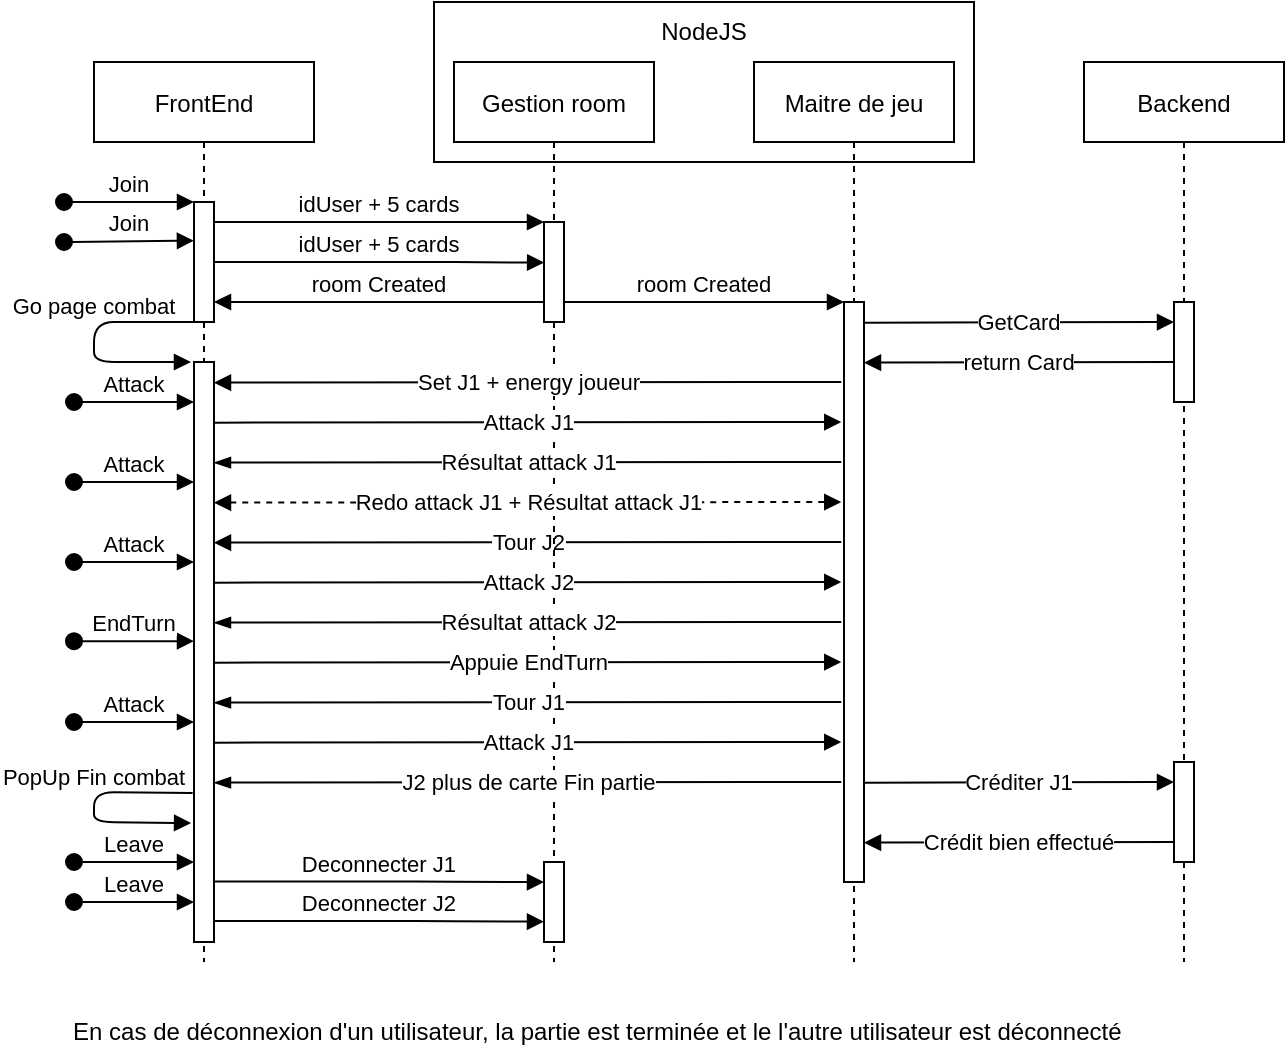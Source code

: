 <mxfile version="20.5.3" type="github">
  <diagram id="kgpKYQtTHZ0yAKxKKP6v" name="Page-1">
    <mxGraphModel dx="1038" dy="543" grid="1" gridSize="10" guides="1" tooltips="1" connect="1" arrows="1" fold="1" page="1" pageScale="1" pageWidth="850" pageHeight="1100" math="0" shadow="0">
      <root>
        <mxCell id="0" />
        <mxCell id="1" parent="0" />
        <mxCell id="1hZzdGv6un44EhhmBNsw-35" value="" style="rounded=0;whiteSpace=wrap;html=1;" vertex="1" parent="1">
          <mxGeometry x="290" y="50" width="270" height="80" as="geometry" />
        </mxCell>
        <mxCell id="3nuBFxr9cyL0pnOWT2aG-1" value="FrontEnd" style="shape=umlLifeline;perimeter=lifelinePerimeter;container=1;collapsible=0;recursiveResize=0;rounded=0;shadow=0;strokeWidth=1;" parent="1" vertex="1">
          <mxGeometry x="120" y="80" width="110" height="450" as="geometry" />
        </mxCell>
        <mxCell id="3nuBFxr9cyL0pnOWT2aG-2" value="" style="points=[];perimeter=orthogonalPerimeter;rounded=0;shadow=0;strokeWidth=1;" parent="3nuBFxr9cyL0pnOWT2aG-1" vertex="1">
          <mxGeometry x="50" y="70" width="10" height="60" as="geometry" />
        </mxCell>
        <mxCell id="3nuBFxr9cyL0pnOWT2aG-3" value="Join" style="verticalAlign=bottom;startArrow=oval;endArrow=block;startSize=8;shadow=0;strokeWidth=1;" parent="3nuBFxr9cyL0pnOWT2aG-1" target="3nuBFxr9cyL0pnOWT2aG-2" edge="1">
          <mxGeometry relative="1" as="geometry">
            <mxPoint x="-15" y="70" as="sourcePoint" />
          </mxGeometry>
        </mxCell>
        <mxCell id="1hZzdGv6un44EhhmBNsw-2" value="Join" style="verticalAlign=bottom;startArrow=oval;endArrow=block;startSize=8;shadow=0;strokeWidth=1;entryX=-0.003;entryY=0.322;entryDx=0;entryDy=0;entryPerimeter=0;" edge="1" parent="3nuBFxr9cyL0pnOWT2aG-1" target="3nuBFxr9cyL0pnOWT2aG-2">
          <mxGeometry relative="1" as="geometry">
            <mxPoint x="-15" y="90" as="sourcePoint" />
            <mxPoint x="45" y="90" as="targetPoint" />
          </mxGeometry>
        </mxCell>
        <mxCell id="1hZzdGv6un44EhhmBNsw-5" value="" style="points=[];perimeter=orthogonalPerimeter;rounded=0;shadow=0;strokeWidth=1;" vertex="1" parent="3nuBFxr9cyL0pnOWT2aG-1">
          <mxGeometry x="50" y="150" width="10" height="290" as="geometry" />
        </mxCell>
        <mxCell id="1hZzdGv6un44EhhmBNsw-20" value="Tour J2" style="endArrow=none;html=1;rounded=0;entryX=-0.137;entryY=0.498;entryDx=0;entryDy=0;entryPerimeter=0;startArrow=block;startFill=1;endFill=0;" edge="1" parent="3nuBFxr9cyL0pnOWT2aG-1">
          <mxGeometry width="50" height="50" relative="1" as="geometry">
            <mxPoint x="60" y="240.32" as="sourcePoint" />
            <mxPoint x="373.63" y="240" as="targetPoint" />
          </mxGeometry>
        </mxCell>
        <mxCell id="1hZzdGv6un44EhhmBNsw-42" value="Attack" style="verticalAlign=bottom;startArrow=oval;endArrow=block;startSize=8;shadow=0;strokeWidth=1;" edge="1" parent="3nuBFxr9cyL0pnOWT2aG-1">
          <mxGeometry relative="1" as="geometry">
            <mxPoint x="-10" y="210" as="sourcePoint" />
            <mxPoint x="50" y="210" as="targetPoint" />
          </mxGeometry>
        </mxCell>
        <mxCell id="1hZzdGv6un44EhhmBNsw-43" value="Attack" style="verticalAlign=bottom;startArrow=oval;endArrow=block;startSize=8;shadow=0;strokeWidth=1;" edge="1" parent="3nuBFxr9cyL0pnOWT2aG-1">
          <mxGeometry relative="1" as="geometry">
            <mxPoint x="-10" y="250" as="sourcePoint" />
            <mxPoint x="50" y="250" as="targetPoint" />
          </mxGeometry>
        </mxCell>
        <mxCell id="1hZzdGv6un44EhhmBNsw-44" value="EndTurn" style="verticalAlign=bottom;startArrow=oval;endArrow=block;startSize=8;shadow=0;strokeWidth=1;" edge="1" parent="3nuBFxr9cyL0pnOWT2aG-1">
          <mxGeometry relative="1" as="geometry">
            <mxPoint x="-10" y="289.58" as="sourcePoint" />
            <mxPoint x="50" y="289.58" as="targetPoint" />
          </mxGeometry>
        </mxCell>
        <mxCell id="1hZzdGv6un44EhhmBNsw-51" value="PopUp Fin combat" style="verticalAlign=bottom;endArrow=block;shadow=0;strokeWidth=1;entryX=-0.146;entryY=0.795;entryDx=0;entryDy=0;entryPerimeter=0;exitX=-0.067;exitY=0.743;exitDx=0;exitDy=0;exitPerimeter=0;" edge="1" parent="3nuBFxr9cyL0pnOWT2aG-1" source="1hZzdGv6un44EhhmBNsw-5" target="1hZzdGv6un44EhhmBNsw-5">
          <mxGeometry x="-0.094" relative="1" as="geometry">
            <mxPoint x="55" y="360" as="sourcePoint" />
            <mxPoint x="46.33" y="381.96" as="targetPoint" />
            <Array as="points">
              <mxPoint y="365" />
              <mxPoint y="380" />
            </Array>
            <mxPoint as="offset" />
          </mxGeometry>
        </mxCell>
        <mxCell id="3nuBFxr9cyL0pnOWT2aG-5" value="Gestion room" style="shape=umlLifeline;perimeter=lifelinePerimeter;container=1;collapsible=0;recursiveResize=0;rounded=0;shadow=0;strokeWidth=1;" parent="1" vertex="1">
          <mxGeometry x="300" y="80" width="100" height="450" as="geometry" />
        </mxCell>
        <mxCell id="3nuBFxr9cyL0pnOWT2aG-6" value="" style="points=[];perimeter=orthogonalPerimeter;rounded=0;shadow=0;strokeWidth=1;" parent="3nuBFxr9cyL0pnOWT2aG-5" vertex="1">
          <mxGeometry x="45" y="80" width="10" height="50" as="geometry" />
        </mxCell>
        <mxCell id="1hZzdGv6un44EhhmBNsw-37" value="" style="points=[];perimeter=orthogonalPerimeter;rounded=0;shadow=0;strokeWidth=1;" vertex="1" parent="3nuBFxr9cyL0pnOWT2aG-5">
          <mxGeometry x="45" y="400" width="10" height="40" as="geometry" />
        </mxCell>
        <mxCell id="3nuBFxr9cyL0pnOWT2aG-8" value="idUser + 5 cards" style="verticalAlign=bottom;endArrow=block;entryX=0;entryY=0;shadow=0;strokeWidth=1;" parent="1" source="3nuBFxr9cyL0pnOWT2aG-2" target="3nuBFxr9cyL0pnOWT2aG-6" edge="1">
          <mxGeometry relative="1" as="geometry">
            <mxPoint x="275" y="160" as="sourcePoint" />
          </mxGeometry>
        </mxCell>
        <mxCell id="3nuBFxr9cyL0pnOWT2aG-9" value="room Created" style="verticalAlign=bottom;endArrow=block;shadow=0;strokeWidth=1;" parent="1" source="3nuBFxr9cyL0pnOWT2aG-6" target="3nuBFxr9cyL0pnOWT2aG-2" edge="1">
          <mxGeometry relative="1" as="geometry">
            <mxPoint x="240" y="200" as="sourcePoint" />
            <Array as="points">
              <mxPoint x="200" y="200" />
            </Array>
          </mxGeometry>
        </mxCell>
        <mxCell id="1hZzdGv6un44EhhmBNsw-3" value="idUser + 5 cards" style="verticalAlign=bottom;endArrow=block;shadow=0;strokeWidth=1;entryX=0.006;entryY=0.406;entryDx=0;entryDy=0;entryPerimeter=0;" edge="1" parent="1" source="3nuBFxr9cyL0pnOWT2aG-2" target="3nuBFxr9cyL0pnOWT2aG-6">
          <mxGeometry relative="1" as="geometry">
            <mxPoint x="190" y="190.0" as="sourcePoint" />
            <mxPoint x="340" y="180" as="targetPoint" />
            <Array as="points">
              <mxPoint x="290" y="180" />
            </Array>
          </mxGeometry>
        </mxCell>
        <mxCell id="1hZzdGv6un44EhhmBNsw-7" value="Go page combat" style="verticalAlign=bottom;endArrow=block;shadow=0;strokeWidth=1;entryX=-0.152;entryY=0;entryDx=0;entryDy=0;entryPerimeter=0;" edge="1" parent="1" target="1hZzdGv6un44EhhmBNsw-5">
          <mxGeometry x="-0.094" relative="1" as="geometry">
            <mxPoint x="175" y="210" as="sourcePoint" />
            <mxPoint x="10" y="210" as="targetPoint" />
            <Array as="points">
              <mxPoint x="120" y="210" />
              <mxPoint x="120" y="230" />
            </Array>
            <mxPoint as="offset" />
          </mxGeometry>
        </mxCell>
        <mxCell id="1hZzdGv6un44EhhmBNsw-11" value="Maitre de jeu" style="shape=umlLifeline;perimeter=lifelinePerimeter;container=1;collapsible=0;recursiveResize=0;rounded=0;shadow=0;strokeWidth=1;" vertex="1" parent="1">
          <mxGeometry x="450" y="80" width="100" height="450" as="geometry" />
        </mxCell>
        <mxCell id="1hZzdGv6un44EhhmBNsw-12" value="" style="points=[];perimeter=orthogonalPerimeter;rounded=0;shadow=0;strokeWidth=1;" vertex="1" parent="1hZzdGv6un44EhhmBNsw-11">
          <mxGeometry x="45" y="120" width="10" height="290" as="geometry" />
        </mxCell>
        <mxCell id="1hZzdGv6un44EhhmBNsw-15" value="room Created" style="verticalAlign=bottom;endArrow=none;shadow=0;strokeWidth=1;startArrow=block;startFill=1;endFill=0;" edge="1" parent="1hZzdGv6un44EhhmBNsw-11" source="1hZzdGv6un44EhhmBNsw-12">
          <mxGeometry relative="1" as="geometry">
            <mxPoint x="40" y="120" as="sourcePoint" />
            <mxPoint x="-95" y="120" as="targetPoint" />
            <Array as="points">
              <mxPoint x="-75" y="120" />
            </Array>
          </mxGeometry>
        </mxCell>
        <mxCell id="1hZzdGv6un44EhhmBNsw-28" value="Créditer J1" style="endArrow=block;html=1;rounded=0;startArrow=none;startFill=0;endFill=1;" edge="1" parent="1hZzdGv6un44EhhmBNsw-11">
          <mxGeometry width="50" height="50" relative="1" as="geometry">
            <mxPoint x="55.0" y="360.32" as="sourcePoint" />
            <mxPoint x="210" y="360" as="targetPoint" />
          </mxGeometry>
        </mxCell>
        <mxCell id="1hZzdGv6un44EhhmBNsw-17" value="Attack J1" style="endArrow=block;html=1;rounded=0;entryX=-0.137;entryY=0.498;entryDx=0;entryDy=0;entryPerimeter=0;startArrow=none;startFill=0;endFill=1;" edge="1" parent="1">
          <mxGeometry width="50" height="50" relative="1" as="geometry">
            <mxPoint x="180" y="420.32" as="sourcePoint" />
            <mxPoint x="493.63" y="420.0" as="targetPoint" />
          </mxGeometry>
        </mxCell>
        <mxCell id="1hZzdGv6un44EhhmBNsw-18" value="J2 plus de carte Fin partie" style="endArrow=none;html=1;rounded=0;entryX=-0.137;entryY=0.498;entryDx=0;entryDy=0;entryPerimeter=0;startArrow=blockThin;startFill=1;endFill=0;" edge="1" parent="1">
          <mxGeometry width="50" height="50" relative="1" as="geometry">
            <mxPoint x="180" y="440.32" as="sourcePoint" />
            <mxPoint x="493.63" y="440" as="targetPoint" />
          </mxGeometry>
        </mxCell>
        <mxCell id="1hZzdGv6un44EhhmBNsw-19" value="Redo attack J1 + Résultat attack J1" style="endArrow=block;html=1;rounded=0;entryX=-0.137;entryY=0.498;entryDx=0;entryDy=0;entryPerimeter=0;startArrow=block;startFill=1;endFill=1;dashed=1;" edge="1" parent="1">
          <mxGeometry width="50" height="50" relative="1" as="geometry">
            <mxPoint x="180" y="300.32" as="sourcePoint" />
            <mxPoint x="493.63" y="300" as="targetPoint" />
          </mxGeometry>
        </mxCell>
        <mxCell id="1hZzdGv6un44EhhmBNsw-21" value="Set J1 + energy joueur" style="endArrow=none;html=1;rounded=0;entryX=-0.137;entryY=0.498;entryDx=0;entryDy=0;entryPerimeter=0;startArrow=block;startFill=1;endFill=0;" edge="1" parent="1">
          <mxGeometry width="50" height="50" relative="1" as="geometry">
            <mxPoint x="180" y="240.32" as="sourcePoint" />
            <mxPoint x="493.63" y="240" as="targetPoint" />
          </mxGeometry>
        </mxCell>
        <mxCell id="1hZzdGv6un44EhhmBNsw-22" value="Attack J2" style="endArrow=block;html=1;rounded=0;entryX=-0.137;entryY=0.498;entryDx=0;entryDy=0;entryPerimeter=0;startArrow=none;startFill=0;endFill=1;" edge="1" parent="1">
          <mxGeometry width="50" height="50" relative="1" as="geometry">
            <mxPoint x="180.0" y="340.32" as="sourcePoint" />
            <mxPoint x="493.63" y="340" as="targetPoint" />
          </mxGeometry>
        </mxCell>
        <mxCell id="1hZzdGv6un44EhhmBNsw-23" value="Résultat attack J2" style="endArrow=none;html=1;rounded=0;entryX=-0.137;entryY=0.498;entryDx=0;entryDy=0;entryPerimeter=0;startArrow=blockThin;startFill=1;endFill=0;" edge="1" parent="1">
          <mxGeometry width="50" height="50" relative="1" as="geometry">
            <mxPoint x="180.0" y="360.32" as="sourcePoint" />
            <mxPoint x="493.63" y="360" as="targetPoint" />
          </mxGeometry>
        </mxCell>
        <mxCell id="1hZzdGv6un44EhhmBNsw-24" value="Appuie EndTurn" style="endArrow=block;html=1;rounded=0;entryX=-0.137;entryY=0.498;entryDx=0;entryDy=0;entryPerimeter=0;startArrow=none;startFill=0;endFill=1;" edge="1" parent="1">
          <mxGeometry width="50" height="50" relative="1" as="geometry">
            <mxPoint x="180.0" y="380.32" as="sourcePoint" />
            <mxPoint x="493.63" y="380" as="targetPoint" />
          </mxGeometry>
        </mxCell>
        <mxCell id="1hZzdGv6un44EhhmBNsw-25" value="Tour J1" style="endArrow=none;html=1;rounded=0;entryX=-0.137;entryY=0.498;entryDx=0;entryDy=0;entryPerimeter=0;startArrow=blockThin;startFill=1;endFill=0;" edge="1" parent="1">
          <mxGeometry width="50" height="50" relative="1" as="geometry">
            <mxPoint x="180.0" y="400.32" as="sourcePoint" />
            <mxPoint x="493.63" y="400" as="targetPoint" />
          </mxGeometry>
        </mxCell>
        <mxCell id="1hZzdGv6un44EhhmBNsw-26" value="Attack J1" style="endArrow=block;html=1;rounded=0;entryX=-0.137;entryY=0.498;entryDx=0;entryDy=0;entryPerimeter=0;startArrow=none;startFill=0;endFill=1;" edge="1" parent="1">
          <mxGeometry width="50" height="50" relative="1" as="geometry">
            <mxPoint x="180.0" y="260.32" as="sourcePoint" />
            <mxPoint x="493.63" y="260" as="targetPoint" />
          </mxGeometry>
        </mxCell>
        <mxCell id="1hZzdGv6un44EhhmBNsw-27" value="Résultat attack J1" style="endArrow=none;html=1;rounded=0;entryX=-0.137;entryY=0.498;entryDx=0;entryDy=0;entryPerimeter=0;startArrow=blockThin;startFill=1;endFill=0;" edge="1" parent="1">
          <mxGeometry width="50" height="50" relative="1" as="geometry">
            <mxPoint x="180.0" y="280.32" as="sourcePoint" />
            <mxPoint x="493.63" y="280" as="targetPoint" />
          </mxGeometry>
        </mxCell>
        <mxCell id="1hZzdGv6un44EhhmBNsw-31" value="Backend" style="shape=umlLifeline;perimeter=lifelinePerimeter;container=1;collapsible=0;recursiveResize=0;rounded=0;shadow=0;strokeWidth=1;" vertex="1" parent="1">
          <mxGeometry x="615" y="80" width="100" height="450" as="geometry" />
        </mxCell>
        <mxCell id="1hZzdGv6un44EhhmBNsw-48" value="GetCard" style="endArrow=block;html=1;rounded=0;startArrow=none;startFill=0;endFill=1;" edge="1" parent="1hZzdGv6un44EhhmBNsw-31">
          <mxGeometry width="50" height="50" relative="1" as="geometry">
            <mxPoint x="-110" y="130.32" as="sourcePoint" />
            <mxPoint x="45" y="130" as="targetPoint" />
          </mxGeometry>
        </mxCell>
        <mxCell id="1hZzdGv6un44EhhmBNsw-49" value="" style="points=[];perimeter=orthogonalPerimeter;rounded=0;shadow=0;strokeWidth=1;" vertex="1" parent="1hZzdGv6un44EhhmBNsw-31">
          <mxGeometry x="45" y="120" width="10" height="50" as="geometry" />
        </mxCell>
        <mxCell id="1hZzdGv6un44EhhmBNsw-50" value="return Card" style="endArrow=none;html=1;rounded=0;startArrow=block;startFill=1;endFill=0;" edge="1" parent="1hZzdGv6un44EhhmBNsw-31">
          <mxGeometry width="50" height="50" relative="1" as="geometry">
            <mxPoint x="-110" y="150.32" as="sourcePoint" />
            <mxPoint x="45" y="150" as="targetPoint" />
          </mxGeometry>
        </mxCell>
        <mxCell id="1hZzdGv6un44EhhmBNsw-29" value="" style="points=[];perimeter=orthogonalPerimeter;rounded=0;shadow=0;strokeWidth=1;" vertex="1" parent="1">
          <mxGeometry x="660" y="430" width="10" height="50" as="geometry" />
        </mxCell>
        <mxCell id="1hZzdGv6un44EhhmBNsw-30" value="Crédit bien effectué" style="endArrow=none;html=1;rounded=0;startArrow=block;startFill=1;endFill=0;" edge="1" parent="1">
          <mxGeometry width="50" height="50" relative="1" as="geometry">
            <mxPoint x="505" y="470.32" as="sourcePoint" />
            <mxPoint x="660" y="470" as="targetPoint" />
          </mxGeometry>
        </mxCell>
        <mxCell id="1hZzdGv6un44EhhmBNsw-36" value="NodeJS" style="text;strokeColor=none;fillColor=none;align=center;verticalAlign=middle;spacingLeft=4;spacingRight=4;overflow=hidden;points=[[0,0.5],[1,0.5]];portConstraint=eastwest;rotatable=0;whiteSpace=wrap;html=1;" vertex="1" parent="1">
          <mxGeometry x="385" y="50" width="80" height="30" as="geometry" />
        </mxCell>
        <mxCell id="1hZzdGv6un44EhhmBNsw-41" value="Attack" style="verticalAlign=bottom;startArrow=oval;endArrow=block;startSize=8;shadow=0;strokeWidth=1;" edge="1" parent="1">
          <mxGeometry relative="1" as="geometry">
            <mxPoint x="110" y="250" as="sourcePoint" />
            <mxPoint x="170" y="250" as="targetPoint" />
          </mxGeometry>
        </mxCell>
        <mxCell id="1hZzdGv6un44EhhmBNsw-45" value="Attack" style="verticalAlign=bottom;startArrow=oval;endArrow=block;startSize=8;shadow=0;strokeWidth=1;" edge="1" parent="1">
          <mxGeometry relative="1" as="geometry">
            <mxPoint x="110" y="410" as="sourcePoint" />
            <mxPoint x="170" y="410" as="targetPoint" />
          </mxGeometry>
        </mxCell>
        <mxCell id="1hZzdGv6un44EhhmBNsw-46" value="Leave" style="verticalAlign=bottom;startArrow=oval;endArrow=block;startSize=8;shadow=0;strokeWidth=1;" edge="1" parent="1">
          <mxGeometry relative="1" as="geometry">
            <mxPoint x="110" y="480" as="sourcePoint" />
            <mxPoint x="170" y="480" as="targetPoint" />
          </mxGeometry>
        </mxCell>
        <mxCell id="1hZzdGv6un44EhhmBNsw-47" value="Leave" style="verticalAlign=bottom;startArrow=oval;endArrow=block;startSize=8;shadow=0;strokeWidth=1;" edge="1" parent="1">
          <mxGeometry relative="1" as="geometry">
            <mxPoint x="110" y="500" as="sourcePoint" />
            <mxPoint x="170" y="500" as="targetPoint" />
          </mxGeometry>
        </mxCell>
        <mxCell id="1hZzdGv6un44EhhmBNsw-40" value="Deconnecter J2" style="verticalAlign=bottom;endArrow=block;shadow=0;strokeWidth=1;entryX=0.006;entryY=0.406;entryDx=0;entryDy=0;entryPerimeter=0;" edge="1" parent="1">
          <mxGeometry relative="1" as="geometry">
            <mxPoint x="179.94" y="509.52" as="sourcePoint" />
            <mxPoint x="345.0" y="509.82" as="targetPoint" />
            <Array as="points">
              <mxPoint x="289.94" y="509.52" />
            </Array>
          </mxGeometry>
        </mxCell>
        <mxCell id="1hZzdGv6un44EhhmBNsw-39" value="Deconnecter J1" style="verticalAlign=bottom;endArrow=block;shadow=0;strokeWidth=1;entryX=0.006;entryY=0.406;entryDx=0;entryDy=0;entryPerimeter=0;" edge="1" parent="1">
          <mxGeometry relative="1" as="geometry">
            <mxPoint x="179.94" y="489.76" as="sourcePoint" />
            <mxPoint x="345.0" y="490.06" as="targetPoint" />
            <Array as="points">
              <mxPoint x="289.94" y="489.76" />
            </Array>
          </mxGeometry>
        </mxCell>
        <mxCell id="1hZzdGv6un44EhhmBNsw-52" value="En cas de déconnexion d&#39;un utilisateur, la partie est terminée et le l&#39;autre utilisateur est déconnecté&amp;nbsp;&amp;nbsp;" style="text;html=1;strokeColor=none;fillColor=none;align=center;verticalAlign=middle;whiteSpace=wrap;rounded=0;" vertex="1" parent="1">
          <mxGeometry x="90" y="550" width="570" height="30" as="geometry" />
        </mxCell>
      </root>
    </mxGraphModel>
  </diagram>
</mxfile>

